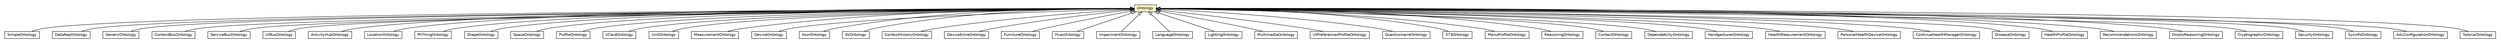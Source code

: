 #!/usr/local/bin/dot
#
# Class diagram 
# Generated by UMLGraph version R5_6-24-gf6e263 (http://www.umlgraph.org/)
#

digraph G {
	edge [fontname="Helvetica",fontsize=10,labelfontname="Helvetica",labelfontsize=10];
	node [fontname="Helvetica",fontsize=10,shape=plaintext];
	nodesep=0.25;
	ranksep=0.5;
	// org.universAAL.middleware.owl.SimpleOntology
	c6087006 [label=<<table title="org.universAAL.middleware.owl.SimpleOntology" border="0" cellborder="1" cellspacing="0" cellpadding="2" port="p" href="./SimpleOntology.html">
		<tr><td><table border="0" cellspacing="0" cellpadding="1">
<tr><td align="center" balign="center"> SimpleOntology </td></tr>
		</table></td></tr>
		</table>>, URL="./SimpleOntology.html", fontname="Helvetica", fontcolor="black", fontsize=10.0];
	// org.universAAL.middleware.owl.DataRepOntology
	c6087016 [label=<<table title="org.universAAL.middleware.owl.DataRepOntology" border="0" cellborder="1" cellspacing="0" cellpadding="2" port="p" href="./DataRepOntology.html">
		<tr><td><table border="0" cellspacing="0" cellpadding="1">
<tr><td align="center" balign="center"> DataRepOntology </td></tr>
		</table></td></tr>
		</table>>, URL="./DataRepOntology.html", fontname="Helvetica", fontcolor="black", fontsize=10.0];
	// org.universAAL.middleware.owl.Ontology
	c6087039 [label=<<table title="org.universAAL.middleware.owl.Ontology" border="0" cellborder="1" cellspacing="0" cellpadding="2" port="p" bgcolor="lemonChiffon" href="./Ontology.html">
		<tr><td><table border="0" cellspacing="0" cellpadding="1">
<tr><td align="center" balign="center"><font face="Helvetica-Oblique"> Ontology </font></td></tr>
		</table></td></tr>
		</table>>, URL="./Ontology.html", fontname="Helvetica", fontcolor="black", fontsize=10.0];
	// org.universAAL.middleware.owl.generic.GenericOntology
	c6087043 [label=<<table title="org.universAAL.middleware.owl.generic.GenericOntology" border="0" cellborder="1" cellspacing="0" cellpadding="2" port="p" href="./generic/GenericOntology.html">
		<tr><td><table border="0" cellspacing="0" cellpadding="1">
<tr><td align="center" balign="center"> GenericOntology </td></tr>
		</table></td></tr>
		</table>>, URL="./generic/GenericOntology.html", fontname="Helvetica", fontcolor="black", fontsize=10.0];
	// org.universAAL.middleware.context.owl.ContextBusOntology
	c6087362 [label=<<table title="org.universAAL.middleware.context.owl.ContextBusOntology" border="0" cellborder="1" cellspacing="0" cellpadding="2" port="p" href="../context/owl/ContextBusOntology.html">
		<tr><td><table border="0" cellspacing="0" cellpadding="1">
<tr><td align="center" balign="center"> ContextBusOntology </td></tr>
		</table></td></tr>
		</table>>, URL="../context/owl/ContextBusOntology.html", fontname="Helvetica", fontcolor="black", fontsize=10.0];
	// org.universAAL.middleware.service.owl.ServiceBusOntology
	c6087404 [label=<<table title="org.universAAL.middleware.service.owl.ServiceBusOntology" border="0" cellborder="1" cellspacing="0" cellpadding="2" port="p" href="../service/owl/ServiceBusOntology.html">
		<tr><td><table border="0" cellspacing="0" cellpadding="1">
<tr><td align="center" balign="center"> ServiceBusOntology </td></tr>
		</table></td></tr>
		</table>>, URL="../service/owl/ServiceBusOntology.html", fontname="Helvetica", fontcolor="black", fontsize=10.0];
	// org.universAAL.middleware.ui.owl.UIBusOntology
	c6087444 [label=<<table title="org.universAAL.middleware.ui.owl.UIBusOntology" border="0" cellborder="1" cellspacing="0" cellpadding="2" port="p" href="../ui/owl/UIBusOntology.html">
		<tr><td><table border="0" cellspacing="0" cellpadding="1">
<tr><td align="center" balign="center"> UIBusOntology </td></tr>
		</table></td></tr>
		</table>>, URL="../ui/owl/UIBusOntology.html", fontname="Helvetica", fontcolor="black", fontsize=10.0];
	// org.universAAL.ontology.ActivityHubOntology
	c6087525 [label=<<table title="org.universAAL.ontology.ActivityHubOntology" border="0" cellborder="1" cellspacing="0" cellpadding="2" port="p" href="../../ontology/ActivityHubOntology.html">
		<tr><td><table border="0" cellspacing="0" cellpadding="1">
<tr><td align="center" balign="center"> ActivityHubOntology </td></tr>
		</table></td></tr>
		</table>>, URL="../../ontology/ActivityHubOntology.html", fontname="Helvetica", fontcolor="black", fontsize=10.0];
	// org.universAAL.ontology.location.LocationOntology
	c6087543 [label=<<table title="org.universAAL.ontology.location.LocationOntology" border="0" cellborder="1" cellspacing="0" cellpadding="2" port="p" href="../../ontology/location/LocationOntology.html">
		<tr><td><table border="0" cellspacing="0" cellpadding="1">
<tr><td align="center" balign="center"> LocationOntology </td></tr>
		</table></td></tr>
		</table>>, URL="../../ontology/location/LocationOntology.html", fontname="Helvetica", fontcolor="black", fontsize=10.0];
	// org.universAAL.ontology.phThing.PhThingOntology
	c6087573 [label=<<table title="org.universAAL.ontology.phThing.PhThingOntology" border="0" cellborder="1" cellspacing="0" cellpadding="2" port="p" href="../../ontology/phThing/PhThingOntology.html">
		<tr><td><table border="0" cellspacing="0" cellpadding="1">
<tr><td align="center" balign="center"> PhThingOntology </td></tr>
		</table></td></tr>
		</table>>, URL="../../ontology/phThing/PhThingOntology.html", fontname="Helvetica", fontcolor="black", fontsize=10.0];
	// org.universAAL.ontology.shape.ShapeOntology
	c6087586 [label=<<table title="org.universAAL.ontology.shape.ShapeOntology" border="0" cellborder="1" cellspacing="0" cellpadding="2" port="p" href="../../ontology/shape/ShapeOntology.html">
		<tr><td><table border="0" cellspacing="0" cellpadding="1">
<tr><td align="center" balign="center"> ShapeOntology </td></tr>
		</table></td></tr>
		</table>>, URL="../../ontology/shape/ShapeOntology.html", fontname="Helvetica", fontcolor="black", fontsize=10.0];
	// org.universAAL.ontology.space.SpaceOntology
	c6087594 [label=<<table title="org.universAAL.ontology.space.SpaceOntology" border="0" cellborder="1" cellspacing="0" cellpadding="2" port="p" href="../../ontology/space/SpaceOntology.html">
		<tr><td><table border="0" cellspacing="0" cellpadding="1">
<tr><td align="center" balign="center"> SpaceOntology </td></tr>
		</table></td></tr>
		</table>>, URL="../../ontology/space/SpaceOntology.html", fontname="Helvetica", fontcolor="black", fontsize=10.0];
	// org.universAAL.ontology.profile.ProfileOntology
	c6087599 [label=<<table title="org.universAAL.ontology.profile.ProfileOntology" border="0" cellborder="1" cellspacing="0" cellpadding="2" port="p" href="../../ontology/profile/ProfileOntology.html">
		<tr><td><table border="0" cellspacing="0" cellpadding="1">
<tr><td align="center" balign="center"> ProfileOntology </td></tr>
		</table></td></tr>
		</table>>, URL="../../ontology/profile/ProfileOntology.html", fontname="Helvetica", fontcolor="black", fontsize=10.0];
	// org.universAAL.ontology.vcard.VCardOntology
	c6087633 [label=<<table title="org.universAAL.ontology.vcard.VCardOntology" border="0" cellborder="1" cellspacing="0" cellpadding="2" port="p" href="../../ontology/vcard/VCardOntology.html">
		<tr><td><table border="0" cellspacing="0" cellpadding="1">
<tr><td align="center" balign="center"> VCardOntology </td></tr>
		</table></td></tr>
		</table>>, URL="../../ontology/vcard/VCardOntology.html", fontname="Helvetica", fontcolor="black", fontsize=10.0];
	// org.universAAL.ontology.unit.UnitOntology
	c6087648 [label=<<table title="org.universAAL.ontology.unit.UnitOntology" border="0" cellborder="1" cellspacing="0" cellpadding="2" port="p" href="../../ontology/unit/UnitOntology.html">
		<tr><td><table border="0" cellspacing="0" cellpadding="1">
<tr><td align="center" balign="center"> UnitOntology </td></tr>
		</table></td></tr>
		</table>>, URL="../../ontology/unit/UnitOntology.html", fontname="Helvetica", fontcolor="black", fontsize=10.0];
	// org.universAAL.ontology.measurement.MeasurementOntology
	c6087657 [label=<<table title="org.universAAL.ontology.measurement.MeasurementOntology" border="0" cellborder="1" cellspacing="0" cellpadding="2" port="p" href="../../ontology/measurement/MeasurementOntology.html">
		<tr><td><table border="0" cellspacing="0" cellpadding="1">
<tr><td align="center" balign="center"> MeasurementOntology </td></tr>
		</table></td></tr>
		</table>>, URL="../../ontology/measurement/MeasurementOntology.html", fontname="Helvetica", fontcolor="black", fontsize=10.0];
	// org.universAAL.ontology.device.DeviceOntology
	c6087673 [label=<<table title="org.universAAL.ontology.device.DeviceOntology" border="0" cellborder="1" cellspacing="0" cellpadding="2" port="p" href="../../ontology/device/DeviceOntology.html">
		<tr><td><table border="0" cellspacing="0" cellpadding="1">
<tr><td align="center" balign="center"> DeviceOntology </td></tr>
		</table></td></tr>
		</table>>, URL="../../ontology/device/DeviceOntology.html", fontname="Helvetica", fontcolor="black", fontsize=10.0];
	// org.universAAL.ontology.asor.AsorOntology
	c6087811 [label=<<table title="org.universAAL.ontology.asor.AsorOntology" border="0" cellborder="1" cellspacing="0" cellpadding="2" port="p" href="../../ontology/asor/AsorOntology.html">
		<tr><td><table border="0" cellspacing="0" cellpadding="1">
<tr><td align="center" balign="center"> AsorOntology </td></tr>
		</table></td></tr>
		</table>>, URL="../../ontology/asor/AsorOntology.html", fontname="Helvetica", fontcolor="black", fontsize=10.0];
	// org.universAAL.ontology.av.AVOntology
	c6087812 [label=<<table title="org.universAAL.ontology.av.AVOntology" border="0" cellborder="1" cellspacing="0" cellpadding="2" port="p" href="../../ontology/av/AVOntology.html">
		<tr><td><table border="0" cellspacing="0" cellpadding="1">
<tr><td align="center" balign="center"> AVOntology </td></tr>
		</table></td></tr>
		</table>>, URL="../../ontology/av/AVOntology.html", fontname="Helvetica", fontcolor="black", fontsize=10.0];
	// org.universAAL.ontology.che.ContextHistoryOntology
	c6087831 [label=<<table title="org.universAAL.ontology.che.ContextHistoryOntology" border="0" cellborder="1" cellspacing="0" cellpadding="2" port="p" href="../../ontology/che/ContextHistoryOntology.html">
		<tr><td><table border="0" cellspacing="0" cellpadding="1">
<tr><td align="center" balign="center"> ContextHistoryOntology </td></tr>
		</table></td></tr>
		</table>>, URL="../../ontology/che/ContextHistoryOntology.html", fontname="Helvetica", fontcolor="black", fontsize=10.0];
	// org.universAAL.ontology.device.home.DeviceExtraOntology
	c6087835 [label=<<table title="org.universAAL.ontology.device.home.DeviceExtraOntology" border="0" cellborder="1" cellspacing="0" cellpadding="2" port="p" href="../../ontology/device/home/DeviceExtraOntology.html">
		<tr><td><table border="0" cellspacing="0" cellpadding="1">
<tr><td align="center" balign="center"> DeviceExtraOntology </td></tr>
		</table></td></tr>
		</table>>, URL="../../ontology/device/home/DeviceExtraOntology.html", fontname="Helvetica", fontcolor="black", fontsize=10.0];
	// org.universAAL.ontology.furniture.FurnitureOntology
	c6087840 [label=<<table title="org.universAAL.ontology.furniture.FurnitureOntology" border="0" cellborder="1" cellspacing="0" cellpadding="2" port="p" href="../../ontology/furniture/FurnitureOntology.html">
		<tr><td><table border="0" cellspacing="0" cellpadding="1">
<tr><td align="center" balign="center"> FurnitureOntology </td></tr>
		</table></td></tr>
		</table>>, URL="../../ontology/furniture/FurnitureOntology.html", fontname="Helvetica", fontcolor="black", fontsize=10.0];
	// org.universAAL.ontology.hvac.HvacOntology
	c6087848 [label=<<table title="org.universAAL.ontology.hvac.HvacOntology" border="0" cellborder="1" cellspacing="0" cellpadding="2" port="p" href="../../ontology/hvac/HvacOntology.html">
		<tr><td><table border="0" cellspacing="0" cellpadding="1">
<tr><td align="center" balign="center"> HvacOntology </td></tr>
		</table></td></tr>
		</table>>, URL="../../ontology/hvac/HvacOntology.html", fontname="Helvetica", fontcolor="black", fontsize=10.0];
	// org.universAAL.ontology.impairment.ImpairmentOntology
	c6087859 [label=<<table title="org.universAAL.ontology.impairment.ImpairmentOntology" border="0" cellborder="1" cellspacing="0" cellpadding="2" port="p" href="../../ontology/impairment/ImpairmentOntology.html">
		<tr><td><table border="0" cellspacing="0" cellpadding="1">
<tr><td align="center" balign="center"> ImpairmentOntology </td></tr>
		</table></td></tr>
		</table>>, URL="../../ontology/impairment/ImpairmentOntology.html", fontname="Helvetica", fontcolor="black", fontsize=10.0];
	// org.universAAL.ontology.language.LanguageOntology
	c6087865 [label=<<table title="org.universAAL.ontology.language.LanguageOntology" border="0" cellborder="1" cellspacing="0" cellpadding="2" port="p" href="../../ontology/language/LanguageOntology.html">
		<tr><td><table border="0" cellspacing="0" cellpadding="1">
<tr><td align="center" balign="center"> LanguageOntology </td></tr>
		</table></td></tr>
		</table>>, URL="../../ontology/language/LanguageOntology.html", fontname="Helvetica", fontcolor="black", fontsize=10.0];
	// org.universAAL.ontology.lighting.LightingOntology
	c6087875 [label=<<table title="org.universAAL.ontology.lighting.LightingOntology" border="0" cellborder="1" cellspacing="0" cellpadding="2" port="p" href="../../ontology/lighting/LightingOntology.html">
		<tr><td><table border="0" cellspacing="0" cellpadding="1">
<tr><td align="center" balign="center"> LightingOntology </td></tr>
		</table></td></tr>
		</table>>, URL="../../ontology/lighting/LightingOntology.html", fontname="Helvetica", fontcolor="black", fontsize=10.0];
	// org.universAAL.ontology.multimedia.MultimediaOntology
	c6087881 [label=<<table title="org.universAAL.ontology.multimedia.MultimediaOntology" border="0" cellborder="1" cellspacing="0" cellpadding="2" port="p" href="../../ontology/multimedia/MultimediaOntology.html">
		<tr><td><table border="0" cellspacing="0" cellpadding="1">
<tr><td align="center" balign="center"> MultimediaOntology </td></tr>
		</table></td></tr>
		</table>>, URL="../../ontology/multimedia/MultimediaOntology.html", fontname="Helvetica", fontcolor="black", fontsize=10.0];
	// org.universAAL.ontology.ui.preferences.UIPreferencesProfileOntology
	c6087882 [label=<<table title="org.universAAL.ontology.ui.preferences.UIPreferencesProfileOntology" border="0" cellborder="1" cellspacing="0" cellpadding="2" port="p" href="../../ontology/ui/preferences/UIPreferencesProfileOntology.html">
		<tr><td><table border="0" cellspacing="0" cellpadding="1">
<tr><td align="center" balign="center"> UIPreferencesProfileOntology </td></tr>
		</table></td></tr>
		</table>>, URL="../../ontology/ui/preferences/UIPreferencesProfileOntology.html", fontname="Helvetica", fontcolor="black", fontsize=10.0];
	// org.universAAL.ontology.questionnaire.QuestionnaireOntology
	c6087904 [label=<<table title="org.universAAL.ontology.questionnaire.QuestionnaireOntology" border="0" cellborder="1" cellspacing="0" cellpadding="2" port="p" href="../../ontology/questionnaire/QuestionnaireOntology.html">
		<tr><td><table border="0" cellspacing="0" cellpadding="1">
<tr><td align="center" balign="center"> QuestionnaireOntology </td></tr>
		</table></td></tr>
		</table>>, URL="../../ontology/questionnaire/QuestionnaireOntology.html", fontname="Helvetica", fontcolor="black", fontsize=10.0];
	// org.universAAL.ontology.X73.X73Ontology
	c6087921 [label=<<table title="org.universAAL.ontology.X73.X73Ontology" border="0" cellborder="1" cellspacing="0" cellpadding="2" port="p" href="../../ontology/X73/X73Ontology.html">
		<tr><td><table border="0" cellspacing="0" cellpadding="1">
<tr><td align="center" balign="center"> X73Ontology </td></tr>
		</table></td></tr>
		</table>>, URL="../../ontology/X73/X73Ontology.html", fontname="Helvetica", fontcolor="black", fontsize=10.0];
	// org.universAAL.ontology.profile.ui.mainmenu.MenuProfileOntology
	c6087929 [label=<<table title="org.universAAL.ontology.profile.ui.mainmenu.MenuProfileOntology" border="0" cellborder="1" cellspacing="0" cellpadding="2" port="p" href="../../ontology/profile/ui/mainmenu/MenuProfileOntology.html">
		<tr><td><table border="0" cellspacing="0" cellpadding="1">
<tr><td align="center" balign="center"> MenuProfileOntology </td></tr>
		</table></td></tr>
		</table>>, URL="../../ontology/profile/ui/mainmenu/MenuProfileOntology.html", fontname="Helvetica", fontcolor="black", fontsize=10.0];
	// org.universAAL.ontology.reasoner.ReasoningOntology
	c6087935 [label=<<table title="org.universAAL.ontology.reasoner.ReasoningOntology" border="0" cellborder="1" cellspacing="0" cellpadding="2" port="p" href="../../ontology/reasoner/ReasoningOntology.html">
		<tr><td><table border="0" cellspacing="0" cellpadding="1">
<tr><td align="center" balign="center"> ReasoningOntology </td></tr>
		</table></td></tr>
		</table>>, URL="../../ontology/reasoner/ReasoningOntology.html", fontname="Helvetica", fontcolor="black", fontsize=10.0];
	// org.universAAL.ontology.profile.contact.ContactOntology
	c6087937 [label=<<table title="org.universAAL.ontology.profile.contact.ContactOntology" border="0" cellborder="1" cellspacing="0" cellpadding="2" port="p" href="../../ontology/profile/contact/ContactOntology.html">
		<tr><td><table border="0" cellspacing="0" cellpadding="1">
<tr><td align="center" balign="center"> ContactOntology </td></tr>
		</table></td></tr>
		</table>>, URL="../../ontology/profile/contact/ContactOntology.html", fontname="Helvetica", fontcolor="black", fontsize=10.0];
	// org.universAAL.ontology.dependability.DependabilityOntology
	c6087959 [label=<<table title="org.universAAL.ontology.dependability.DependabilityOntology" border="0" cellborder="1" cellspacing="0" cellpadding="2" port="p" href="../../ontology/dependability/DependabilityOntology.html">
		<tr><td><table border="0" cellspacing="0" cellpadding="1">
<tr><td align="center" balign="center"> DependabilityOntology </td></tr>
		</table></td></tr>
		</table>>, URL="../../ontology/dependability/DependabilityOntology.html", fontname="Helvetica", fontcolor="black", fontsize=10.0];
	// org.universAAL.ontology.handgestures.HandgesturesOntology
	c6087973 [label=<<table title="org.universAAL.ontology.handgestures.HandgesturesOntology" border="0" cellborder="1" cellspacing="0" cellpadding="2" port="p" href="../../ontology/handgestures/HandgesturesOntology.html">
		<tr><td><table border="0" cellspacing="0" cellpadding="1">
<tr><td align="center" balign="center"> HandgesturesOntology </td></tr>
		</table></td></tr>
		</table>>, URL="../../ontology/handgestures/HandgesturesOntology.html", fontname="Helvetica", fontcolor="black", fontsize=10.0];
	// org.universAAL.ontology.healthmeasurement.owl.HealthMeasurementOntology
	c6087982 [label=<<table title="org.universAAL.ontology.healthmeasurement.owl.HealthMeasurementOntology" border="0" cellborder="1" cellspacing="0" cellpadding="2" port="p" href="../../ontology/healthmeasurement/owl/HealthMeasurementOntology.html">
		<tr><td><table border="0" cellspacing="0" cellpadding="1">
<tr><td align="center" balign="center"> HealthMeasurementOntology </td></tr>
		</table></td></tr>
		</table>>, URL="../../ontology/healthmeasurement/owl/HealthMeasurementOntology.html", fontname="Helvetica", fontcolor="black", fontsize=10.0];
	// org.universAAL.ontology.personalhealthdevice.PersonalHealthDeviceOntology
	c6087986 [label=<<table title="org.universAAL.ontology.personalhealthdevice.PersonalHealthDeviceOntology" border="0" cellborder="1" cellspacing="0" cellpadding="2" port="p" href="../../ontology/personalhealthdevice/PersonalHealthDeviceOntology.html">
		<tr><td><table border="0" cellspacing="0" cellpadding="1">
<tr><td align="center" balign="center"> PersonalHealthDeviceOntology </td></tr>
		</table></td></tr>
		</table>>, URL="../../ontology/personalhealthdevice/PersonalHealthDeviceOntology.html", fontname="Helvetica", fontcolor="black", fontsize=10.0];
	// org.universAAL.ontology.continua.ContinuaHealthManagerOntology
	c6087988 [label=<<table title="org.universAAL.ontology.continua.ContinuaHealthManagerOntology" border="0" cellborder="1" cellspacing="0" cellpadding="2" port="p" href="../../ontology/continua/ContinuaHealthManagerOntology.html">
		<tr><td><table border="0" cellspacing="0" cellpadding="1">
<tr><td align="center" balign="center"> ContinuaHealthManagerOntology </td></tr>
		</table></td></tr>
		</table>>, URL="../../ontology/continua/ContinuaHealthManagerOntology.html", fontname="Helvetica", fontcolor="black", fontsize=10.0];
	// org.universAAL.ontology.disease.owl.DiseaseOntology
	c6088006 [label=<<table title="org.universAAL.ontology.disease.owl.DiseaseOntology" border="0" cellborder="1" cellspacing="0" cellpadding="2" port="p" href="../../ontology/disease/owl/DiseaseOntology.html">
		<tr><td><table border="0" cellspacing="0" cellpadding="1">
<tr><td align="center" balign="center"> DiseaseOntology </td></tr>
		</table></td></tr>
		</table>>, URL="../../ontology/disease/owl/DiseaseOntology.html", fontname="Helvetica", fontcolor="black", fontsize=10.0];
	// org.universAAL.ontology.health.owl.HealthProfileOntology
	c6088029 [label=<<table title="org.universAAL.ontology.health.owl.HealthProfileOntology" border="0" cellborder="1" cellspacing="0" cellpadding="2" port="p" href="../../ontology/health/owl/HealthProfileOntology.html">
		<tr><td><table border="0" cellspacing="0" cellpadding="1">
<tr><td align="center" balign="center"> HealthProfileOntology </td></tr>
		</table></td></tr>
		</table>>, URL="../../ontology/health/owl/HealthProfileOntology.html", fontname="Helvetica", fontcolor="black", fontsize=10.0];
	// org.universAAL.ontology.recommendations.RecommendationsOntology
	c6088048 [label=<<table title="org.universAAL.ontology.recommendations.RecommendationsOntology" border="0" cellborder="1" cellspacing="0" cellpadding="2" port="p" href="../../ontology/recommendations/RecommendationsOntology.html">
		<tr><td><table border="0" cellspacing="0" cellpadding="1">
<tr><td align="center" balign="center"> RecommendationsOntology </td></tr>
		</table></td></tr>
		</table>>, URL="../../ontology/recommendations/RecommendationsOntology.html", fontname="Helvetica", fontcolor="black", fontsize=10.0];
	// org.universAAL.ontology.drools.DroolsReasoningOntology
	c6088065 [label=<<table title="org.universAAL.ontology.drools.DroolsReasoningOntology" border="0" cellborder="1" cellspacing="0" cellpadding="2" port="p" href="../../ontology/drools/DroolsReasoningOntology.html">
		<tr><td><table border="0" cellspacing="0" cellpadding="1">
<tr><td align="center" balign="center"> DroolsReasoningOntology </td></tr>
		</table></td></tr>
		</table>>, URL="../../ontology/drools/DroolsReasoningOntology.html", fontname="Helvetica", fontcolor="black", fontsize=10.0];
	// org.universAAL.ontology.cryptographic.CryptographicOntology
	c6088078 [label=<<table title="org.universAAL.ontology.cryptographic.CryptographicOntology" border="0" cellborder="1" cellspacing="0" cellpadding="2" port="p" href="../../ontology/cryptographic/CryptographicOntology.html">
		<tr><td><table border="0" cellspacing="0" cellpadding="1">
<tr><td align="center" balign="center"> CryptographicOntology </td></tr>
		</table></td></tr>
		</table>>, URL="../../ontology/cryptographic/CryptographicOntology.html", fontname="Helvetica", fontcolor="black", fontsize=10.0];
	// org.universAAL.ontology.security.SecurityOntology
	c6088119 [label=<<table title="org.universAAL.ontology.security.SecurityOntology" border="0" cellborder="1" cellspacing="0" cellpadding="2" port="p" href="../../ontology/security/SecurityOntology.html">
		<tr><td><table border="0" cellspacing="0" cellpadding="1">
<tr><td align="center" balign="center"> SecurityOntology </td></tr>
		</table></td></tr>
		</table>>, URL="../../ontology/security/SecurityOntology.html", fontname="Helvetica", fontcolor="black", fontsize=10.0];
	// org.universAAL.ontology.sysinfo.SysinfoOntology
	c6088125 [label=<<table title="org.universAAL.ontology.sysinfo.SysinfoOntology" border="0" cellborder="1" cellspacing="0" cellpadding="2" port="p" href="../../ontology/sysinfo/SysinfoOntology.html">
		<tr><td><table border="0" cellspacing="0" cellpadding="1">
<tr><td align="center" balign="center"> SysinfoOntology </td></tr>
		</table></td></tr>
		</table>>, URL="../../ontology/sysinfo/SysinfoOntology.html", fontname="Helvetica", fontcolor="black", fontsize=10.0];
	// org.universAAL.middleware.managers.configuration.core.owl.AALConfigurationOntology
	c6088174 [label=<<table title="org.universAAL.middleware.managers.configuration.core.owl.AALConfigurationOntology" border="0" cellborder="1" cellspacing="0" cellpadding="2" port="p" href="../managers/configuration/core/owl/AALConfigurationOntology.html">
		<tr><td><table border="0" cellspacing="0" cellpadding="1">
<tr><td align="center" balign="center"> AALConfigurationOntology </td></tr>
		</table></td></tr>
		</table>>, URL="../managers/configuration/core/owl/AALConfigurationOntology.html", fontname="Helvetica", fontcolor="black", fontsize=10.0];
	// org.universAAL.ontology.tutorial.TutorialOntology
	c6089378 [label=<<table title="org.universAAL.ontology.tutorial.TutorialOntology" border="0" cellborder="1" cellspacing="0" cellpadding="2" port="p" href="../../ontology/tutorial/TutorialOntology.html">
		<tr><td><table border="0" cellspacing="0" cellpadding="1">
<tr><td align="center" balign="center"> TutorialOntology </td></tr>
		</table></td></tr>
		</table>>, URL="../../ontology/tutorial/TutorialOntology.html", fontname="Helvetica", fontcolor="black", fontsize=10.0];
	//org.universAAL.middleware.owl.SimpleOntology extends org.universAAL.middleware.owl.Ontology
	c6087039:p -> c6087006:p [dir=back,arrowtail=empty];
	//org.universAAL.middleware.owl.DataRepOntology extends org.universAAL.middleware.owl.Ontology
	c6087039:p -> c6087016:p [dir=back,arrowtail=empty];
	//org.universAAL.middleware.owl.generic.GenericOntology extends org.universAAL.middleware.owl.Ontology
	c6087039:p -> c6087043:p [dir=back,arrowtail=empty];
	//org.universAAL.middleware.context.owl.ContextBusOntology extends org.universAAL.middleware.owl.Ontology
	c6087039:p -> c6087362:p [dir=back,arrowtail=empty];
	//org.universAAL.middleware.service.owl.ServiceBusOntology extends org.universAAL.middleware.owl.Ontology
	c6087039:p -> c6087404:p [dir=back,arrowtail=empty];
	//org.universAAL.middleware.ui.owl.UIBusOntology extends org.universAAL.middleware.owl.Ontology
	c6087039:p -> c6087444:p [dir=back,arrowtail=empty];
	//org.universAAL.ontology.ActivityHubOntology extends org.universAAL.middleware.owl.Ontology
	c6087039:p -> c6087525:p [dir=back,arrowtail=empty];
	//org.universAAL.ontology.location.LocationOntology extends org.universAAL.middleware.owl.Ontology
	c6087039:p -> c6087543:p [dir=back,arrowtail=empty];
	//org.universAAL.ontology.phThing.PhThingOntology extends org.universAAL.middleware.owl.Ontology
	c6087039:p -> c6087573:p [dir=back,arrowtail=empty];
	//org.universAAL.ontology.shape.ShapeOntology extends org.universAAL.middleware.owl.Ontology
	c6087039:p -> c6087586:p [dir=back,arrowtail=empty];
	//org.universAAL.ontology.space.SpaceOntology extends org.universAAL.middleware.owl.Ontology
	c6087039:p -> c6087594:p [dir=back,arrowtail=empty];
	//org.universAAL.ontology.profile.ProfileOntology extends org.universAAL.middleware.owl.Ontology
	c6087039:p -> c6087599:p [dir=back,arrowtail=empty];
	//org.universAAL.ontology.vcard.VCardOntology extends org.universAAL.middleware.owl.Ontology
	c6087039:p -> c6087633:p [dir=back,arrowtail=empty];
	//org.universAAL.ontology.unit.UnitOntology extends org.universAAL.middleware.owl.Ontology
	c6087039:p -> c6087648:p [dir=back,arrowtail=empty];
	//org.universAAL.ontology.measurement.MeasurementOntology extends org.universAAL.middleware.owl.Ontology
	c6087039:p -> c6087657:p [dir=back,arrowtail=empty];
	//org.universAAL.ontology.device.DeviceOntology extends org.universAAL.middleware.owl.Ontology
	c6087039:p -> c6087673:p [dir=back,arrowtail=empty];
	//org.universAAL.ontology.asor.AsorOntology extends org.universAAL.middleware.owl.Ontology
	c6087039:p -> c6087811:p [dir=back,arrowtail=empty];
	//org.universAAL.ontology.av.AVOntology extends org.universAAL.middleware.owl.Ontology
	c6087039:p -> c6087812:p [dir=back,arrowtail=empty];
	//org.universAAL.ontology.che.ContextHistoryOntology extends org.universAAL.middleware.owl.Ontology
	c6087039:p -> c6087831:p [dir=back,arrowtail=empty];
	//org.universAAL.ontology.device.home.DeviceExtraOntology extends org.universAAL.middleware.owl.Ontology
	c6087039:p -> c6087835:p [dir=back,arrowtail=empty];
	//org.universAAL.ontology.furniture.FurnitureOntology extends org.universAAL.middleware.owl.Ontology
	c6087039:p -> c6087840:p [dir=back,arrowtail=empty];
	//org.universAAL.ontology.hvac.HvacOntology extends org.universAAL.middleware.owl.Ontology
	c6087039:p -> c6087848:p [dir=back,arrowtail=empty];
	//org.universAAL.ontology.impairment.ImpairmentOntology extends org.universAAL.middleware.owl.Ontology
	c6087039:p -> c6087859:p [dir=back,arrowtail=empty];
	//org.universAAL.ontology.language.LanguageOntology extends org.universAAL.middleware.owl.Ontology
	c6087039:p -> c6087865:p [dir=back,arrowtail=empty];
	//org.universAAL.ontology.lighting.LightingOntology extends org.universAAL.middleware.owl.Ontology
	c6087039:p -> c6087875:p [dir=back,arrowtail=empty];
	//org.universAAL.ontology.multimedia.MultimediaOntology extends org.universAAL.middleware.owl.Ontology
	c6087039:p -> c6087881:p [dir=back,arrowtail=empty];
	//org.universAAL.ontology.ui.preferences.UIPreferencesProfileOntology extends org.universAAL.middleware.owl.Ontology
	c6087039:p -> c6087882:p [dir=back,arrowtail=empty];
	//org.universAAL.ontology.questionnaire.QuestionnaireOntology extends org.universAAL.middleware.owl.Ontology
	c6087039:p -> c6087904:p [dir=back,arrowtail=empty];
	//org.universAAL.ontology.X73.X73Ontology extends org.universAAL.middleware.owl.Ontology
	c6087039:p -> c6087921:p [dir=back,arrowtail=empty];
	//org.universAAL.ontology.profile.ui.mainmenu.MenuProfileOntology extends org.universAAL.middleware.owl.Ontology
	c6087039:p -> c6087929:p [dir=back,arrowtail=empty];
	//org.universAAL.ontology.reasoner.ReasoningOntology extends org.universAAL.middleware.owl.Ontology
	c6087039:p -> c6087935:p [dir=back,arrowtail=empty];
	//org.universAAL.ontology.profile.contact.ContactOntology extends org.universAAL.middleware.owl.Ontology
	c6087039:p -> c6087937:p [dir=back,arrowtail=empty];
	//org.universAAL.ontology.dependability.DependabilityOntology extends org.universAAL.middleware.owl.Ontology
	c6087039:p -> c6087959:p [dir=back,arrowtail=empty];
	//org.universAAL.ontology.handgestures.HandgesturesOntology extends org.universAAL.middleware.owl.Ontology
	c6087039:p -> c6087973:p [dir=back,arrowtail=empty];
	//org.universAAL.ontology.healthmeasurement.owl.HealthMeasurementOntology extends org.universAAL.middleware.owl.Ontology
	c6087039:p -> c6087982:p [dir=back,arrowtail=empty];
	//org.universAAL.ontology.personalhealthdevice.PersonalHealthDeviceOntology extends org.universAAL.middleware.owl.Ontology
	c6087039:p -> c6087986:p [dir=back,arrowtail=empty];
	//org.universAAL.ontology.continua.ContinuaHealthManagerOntology extends org.universAAL.middleware.owl.Ontology
	c6087039:p -> c6087988:p [dir=back,arrowtail=empty];
	//org.universAAL.ontology.disease.owl.DiseaseOntology extends org.universAAL.middleware.owl.Ontology
	c6087039:p -> c6088006:p [dir=back,arrowtail=empty];
	//org.universAAL.ontology.health.owl.HealthProfileOntology extends org.universAAL.middleware.owl.Ontology
	c6087039:p -> c6088029:p [dir=back,arrowtail=empty];
	//org.universAAL.ontology.recommendations.RecommendationsOntology extends org.universAAL.middleware.owl.Ontology
	c6087039:p -> c6088048:p [dir=back,arrowtail=empty];
	//org.universAAL.ontology.drools.DroolsReasoningOntology extends org.universAAL.middleware.owl.Ontology
	c6087039:p -> c6088065:p [dir=back,arrowtail=empty];
	//org.universAAL.ontology.cryptographic.CryptographicOntology extends org.universAAL.middleware.owl.Ontology
	c6087039:p -> c6088078:p [dir=back,arrowtail=empty];
	//org.universAAL.ontology.security.SecurityOntology extends org.universAAL.middleware.owl.Ontology
	c6087039:p -> c6088119:p [dir=back,arrowtail=empty];
	//org.universAAL.ontology.sysinfo.SysinfoOntology extends org.universAAL.middleware.owl.Ontology
	c6087039:p -> c6088125:p [dir=back,arrowtail=empty];
	//org.universAAL.middleware.managers.configuration.core.owl.AALConfigurationOntology extends org.universAAL.middleware.owl.Ontology
	c6087039:p -> c6088174:p [dir=back,arrowtail=empty];
	//org.universAAL.ontology.tutorial.TutorialOntology extends org.universAAL.middleware.owl.Ontology
	c6087039:p -> c6089378:p [dir=back,arrowtail=empty];
}

